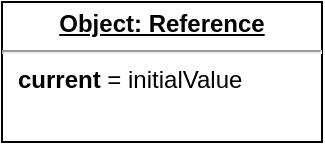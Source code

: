<mxfile version="14.6.13" type="device"><diagram id="mL5D8E6iPVC1LX1cB42Q" name="Page-1"><mxGraphModel dx="1102" dy="547" grid="1" gridSize="10" guides="1" tooltips="1" connect="1" arrows="1" fold="1" page="0" pageScale="1" pageWidth="827" pageHeight="1169" math="0" shadow="0"><root><mxCell id="0"/><mxCell id="1" parent="0"/><mxCell id="ONotHth7DaM0xhmJ4zyf-1" value="&lt;p style=&quot;margin: 0px ; margin-top: 4px ; text-align: center ; text-decoration: underline&quot;&gt;&lt;b&gt;Object: Reference&lt;/b&gt;&lt;/p&gt;&lt;hr&gt;&lt;p style=&quot;margin: 0px ; margin-left: 8px&quot;&gt;&lt;b&gt;current&lt;/b&gt; = initialValue&lt;br&gt;&lt;/p&gt;" style="verticalAlign=top;align=left;overflow=fill;fontSize=12;fontFamily=Helvetica;html=1;" parent="1" vertex="1"><mxGeometry x="330" y="440" width="160" height="70" as="geometry"/></mxCell></root></mxGraphModel></diagram></mxfile>